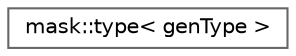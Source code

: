 digraph "Graphical Class Hierarchy"
{
 // LATEX_PDF_SIZE
  bgcolor="transparent";
  edge [fontname=Helvetica,fontsize=10,labelfontname=Helvetica,labelfontsize=10];
  node [fontname=Helvetica,fontsize=10,shape=box,height=0.2,width=0.4];
  rankdir="LR";
  Node0 [id="Node000000",label="mask::type\< genType \>",height=0.2,width=0.4,color="grey40", fillcolor="white", style="filled",URL="$structmask_1_1type.html",tooltip=" "];
}
